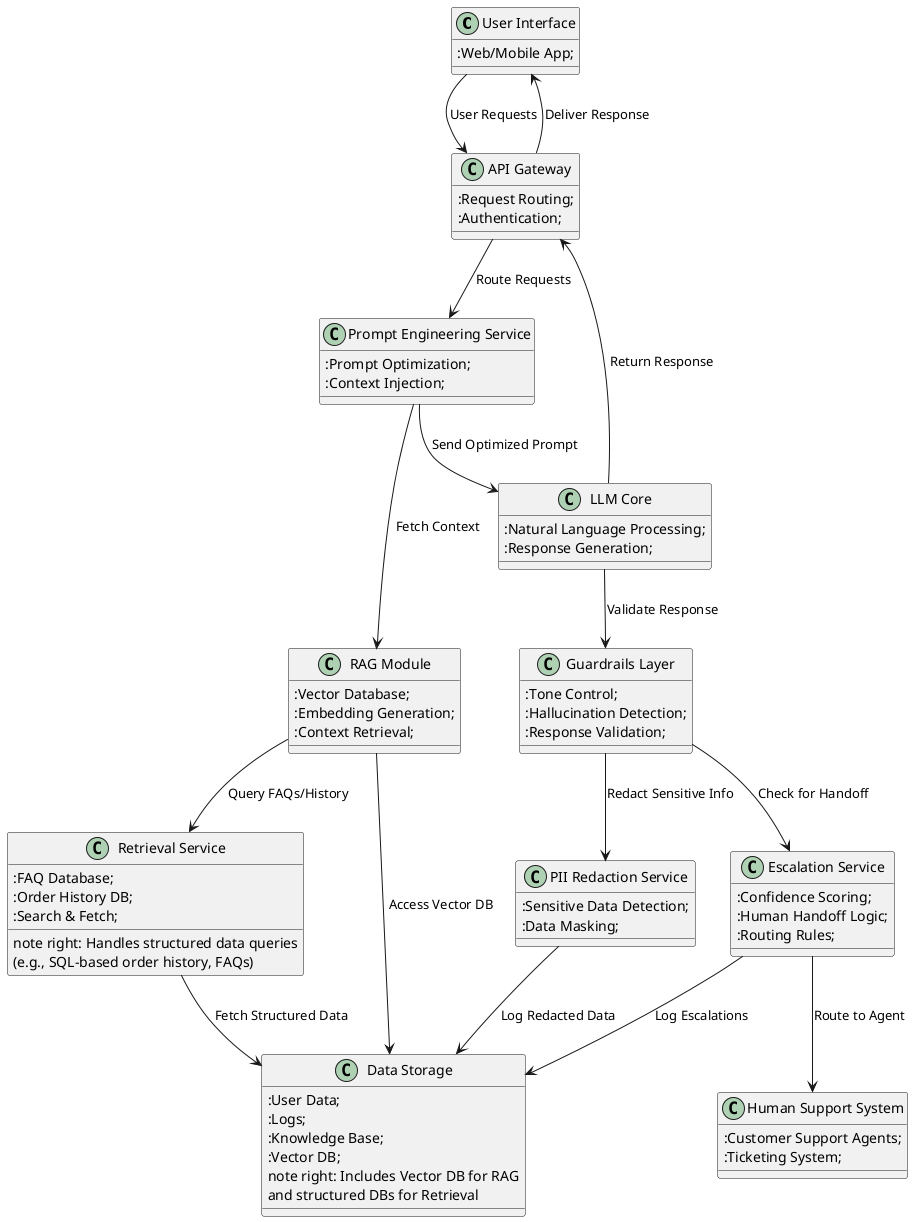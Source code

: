 @startuml
!define RECTANGLE class

RECTANGLE "User Interface" as UI {
:Web/Mobile App;
}

RECTANGLE "API Gateway" as Gateway {
:Request Routing;
:Authentication;
}

RECTANGLE "Prompt Engineering Service" as PromptService {
:Prompt Optimization;
:Context Injection;
}

RECTANGLE "RAG Module" as RAG {
:Vector Database;
:Embedding Generation;
:Context Retrieval;
}

RECTANGLE "Guardrails Layer" as Guardrails {
:Tone Control;
:Hallucination Detection;
:Response Validation;
}

RECTANGLE "PII Redaction Service" as PII {
:Sensitive Data Detection;
:Data Masking;
}

RECTANGLE "Retrieval Service" as Retrieval {
:FAQ Database;
:Order History DB;
:Search & Fetch;
note right: Handles structured data queries\n(e.g., SQL-based order history, FAQs)
}

RECTANGLE "Escalation Service" as Escalation {
:Confidence Scoring;
:Human Handoff Logic;
:Routing Rules;
}

RECTANGLE "LLM Core" as LLM {
:Natural Language Processing;
:Response Generation;
}

RECTANGLE "Human Support System" as Human {
:Customer Support Agents;
:Ticketing System;
}

RECTANGLE "Data Storage" as Storage {
:User Data;
:Logs;
:Knowledge Base;
:Vector DB;
note right: Includes Vector DB for RAG\nand structured DBs for Retrieval
}

' Interactions
UI --> Gateway : User Requests
Gateway --> PromptService : Route Requests
PromptService --> RAG : Fetch Context
PromptService --> LLM : Send Optimized Prompt
RAG --> Retrieval : Query FAQs/History
RAG --> Storage : Access Vector DB
LLM --> Guardrails : Validate Response
Guardrails --> PII : Redact Sensitive Info
Guardrails --> Escalation : Check for Handoff
Escalation --> Human : Route to Agent
LLM --> Gateway : Return Response
Gateway --> UI : Deliver Response
Retrieval --> Storage : Fetch Structured Data
PII --> Storage : Log Redacted Data
Escalation --> Storage : Log Escalations

@enduml